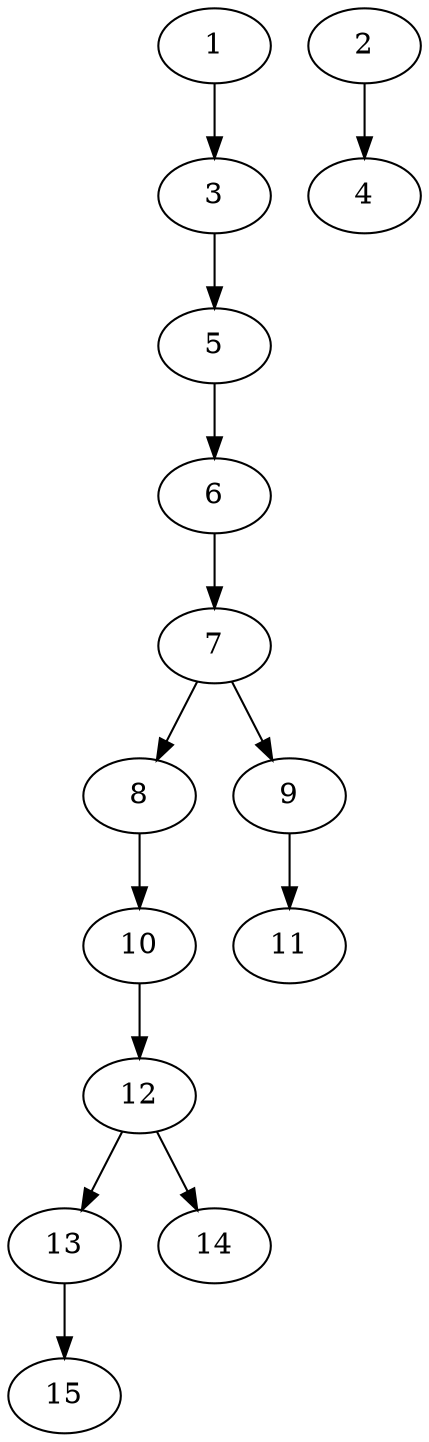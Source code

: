 // DAG (tier=1-easy, mode=data, n=15, ccr=0.322, fat=0.351, density=0.350, regular=0.600, jump=0.006, mindata=1048576, maxdata=8388608)
// DAG automatically generated by daggen at Sun Aug 24 16:33:33 2025
// /home/ermia/Project/Environments/daggen/bin/daggen --dot --ccr 0.322 --fat 0.351 --regular 0.600 --density 0.350 --jump 0.006 --mindata 1048576 --maxdata 8388608 -n 15 
digraph G {
  1 [size="28937130452090528", alpha="0.09", expect_size="14468565226045264"]
  1 -> 3 [size ="554051863314432"]
  2 [size="60553339340703656", alpha="0.11", expect_size="30276669670351828"]
  2 -> 4 [size ="27725389627392"]
  3 [size="341056227374434091008", alpha="0.01", expect_size="170528113687217045504"]
  3 -> 5 [size ="390517628076032"]
  4 [size="5020476903668763", alpha="0.05", expect_size="2510238451834381"]
  5 [size="12397367208886912", alpha="0.17", expect_size="6198683604443456"]
  5 -> 6 [size ="546713509036032"]
  6 [size="9201173748227728", alpha="0.17", expect_size="4600586874113864"]
  6 -> 7 [size ="300180666580992"]
  7 [size="1002845845444080896", alpha="0.12", expect_size="501422922722040448"]
  7 -> 8 [size ="364743688716288"]
  7 -> 9 [size ="364743688716288"]
  8 [size="2684850480554528", alpha="0.08", expect_size="1342425240277264"]
  8 -> 10 [size ="135158896263168"]
  9 [size="1190476753403904000", alpha="0.02", expect_size="595238376701952000"]
  9 -> 11 [size ="8986086604800"]
  10 [size="579225187031059584", alpha="0.08", expect_size="289612593515529792"]
  10 -> 12 [size ="217247507283968"]
  11 [size="242516687462074016", alpha="0.08", expect_size="121258343731037008"]
  12 [size="75146319297473675264", alpha="0.08", expect_size="37573159648736837632"]
  12 -> 13 [size ="142460718153728"]
  12 -> 14 [size ="142460718153728"]
  13 [size="23798801546447159296", alpha="0.19", expect_size="11899400773223579648"]
  13 -> 15 [size ="66190152040448"]
  14 [size="87229708486924304384", alpha="0.05", expect_size="43614854243462152192"]
  15 [size="7749954066238547", alpha="0.05", expect_size="3874977033119273"]
}